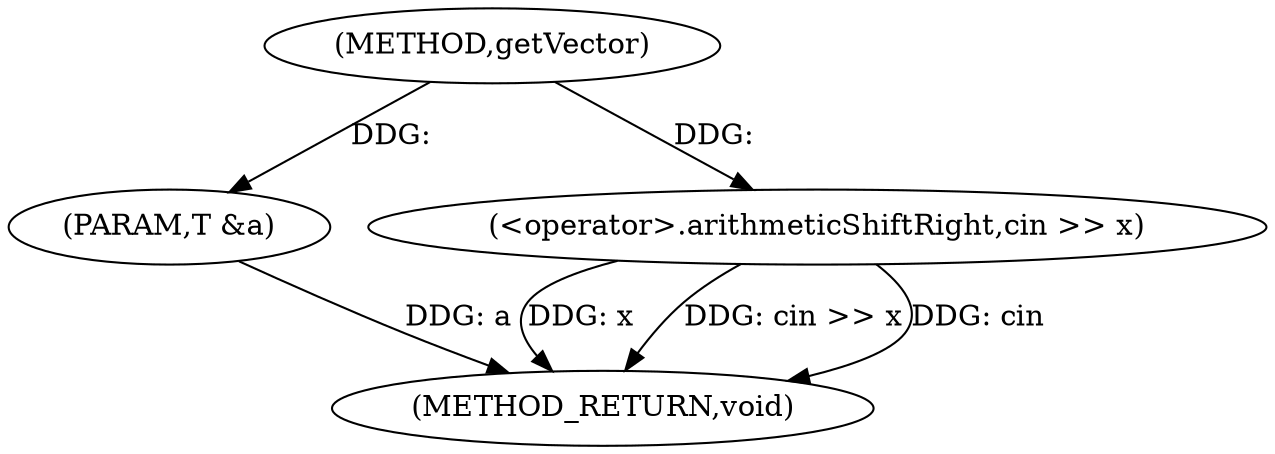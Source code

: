 digraph "getVector" {  
"1001155" [label = "(METHOD,getVector)" ]
"1001162" [label = "(METHOD_RETURN,void)" ]
"1001156" [label = "(PARAM,T &a)" ]
"1001159" [label = "(<operator>.arithmeticShiftRight,cin >> x)" ]
  "1001156" -> "1001162"  [ label = "DDG: a"] 
  "1001159" -> "1001162"  [ label = "DDG: x"] 
  "1001159" -> "1001162"  [ label = "DDG: cin >> x"] 
  "1001159" -> "1001162"  [ label = "DDG: cin"] 
  "1001155" -> "1001156"  [ label = "DDG: "] 
  "1001155" -> "1001159"  [ label = "DDG: "] 
}

